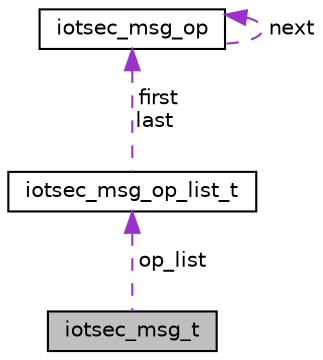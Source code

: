 digraph "iotsec_msg_t"
{
 // LATEX_PDF_SIZE
  edge [fontname="Helvetica",fontsize="10",labelfontname="Helvetica",labelfontsize="10"];
  node [fontname="Helvetica",fontsize="10",shape=record];
  Node1 [label="iotsec_msg_t",height=0.2,width=0.4,color="black", fillcolor="grey75", style="filled", fontcolor="black",tooltip="Message structure."];
  Node2 -> Node1 [dir="back",color="darkorchid3",fontsize="10",style="dashed",label=" op_list" ,fontname="Helvetica"];
  Node2 [label="iotsec_msg_op_list_t",height=0.2,width=0.4,color="black", fillcolor="white", style="filled",URL="$structiotsec__msg__op__list__t.html",tooltip="Option linked-list structure."];
  Node3 -> Node2 [dir="back",color="darkorchid3",fontsize="10",style="dashed",label=" first\nlast" ,fontname="Helvetica"];
  Node3 [label="iotsec_msg_op",height=0.2,width=0.4,color="black", fillcolor="white", style="filled",URL="$structiotsec__msg__op.html",tooltip="Option structure."];
  Node3 -> Node3 [dir="back",color="darkorchid3",fontsize="10",style="dashed",label=" next" ,fontname="Helvetica"];
}
